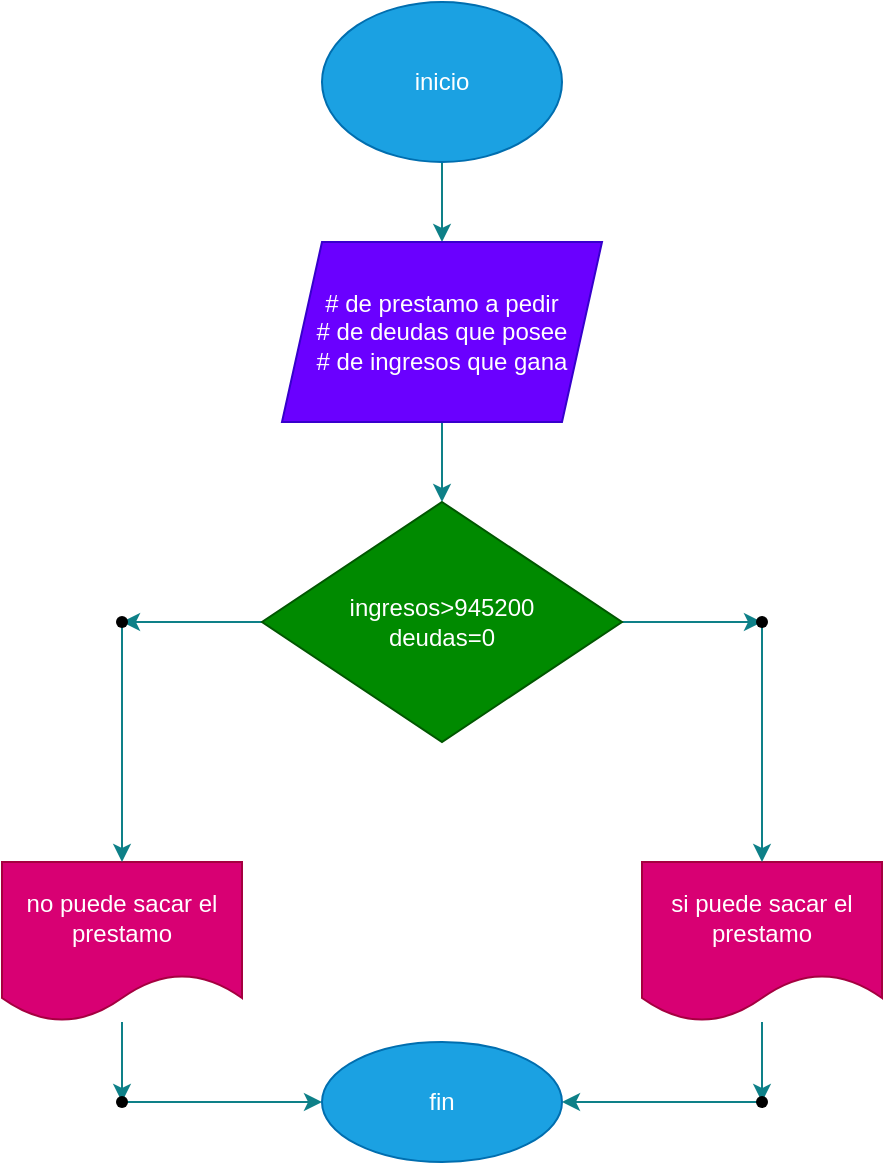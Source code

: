 <mxfile>
    <diagram id="jX1hUU-9lqpJ9xCmNkzj" name="Página-1">
        <mxGraphModel dx="650" dy="472" grid="1" gridSize="10" guides="1" tooltips="1" connect="1" arrows="1" fold="1" page="1" pageScale="1" pageWidth="827" pageHeight="1169" math="0" shadow="0">
            <root>
                <mxCell id="0"/>
                <mxCell id="1" parent="0"/>
                <mxCell id="5" value="" style="edgeStyle=none;html=1;fillColor=#b0e3e6;strokeColor=#0e8088;" edge="1" parent="1" source="2" target="4">
                    <mxGeometry relative="1" as="geometry"/>
                </mxCell>
                <mxCell id="2" value="inicio" style="ellipse;whiteSpace=wrap;html=1;fillColor=#1ba1e2;fontColor=#ffffff;strokeColor=#006EAF;" vertex="1" parent="1">
                    <mxGeometry x="260" y="30" width="120" height="80" as="geometry"/>
                </mxCell>
                <mxCell id="24" value="" style="edgeStyle=none;html=1;fillColor=#b0e3e6;strokeColor=#0e8088;" edge="1" parent="1" source="4" target="6">
                    <mxGeometry relative="1" as="geometry"/>
                </mxCell>
                <mxCell id="4" value="# de prestamo a pedir&lt;br&gt;# de deudas que posee&lt;br&gt;# de ingresos que gana" style="shape=parallelogram;perimeter=parallelogramPerimeter;whiteSpace=wrap;html=1;fixedSize=1;fillColor=#6a00ff;fontColor=#ffffff;strokeColor=#3700CC;" vertex="1" parent="1">
                    <mxGeometry x="240" y="150" width="160" height="90" as="geometry"/>
                </mxCell>
                <mxCell id="11" value="" style="edgeStyle=none;html=1;fillColor=#b0e3e6;strokeColor=#0e8088;" edge="1" parent="1" source="6" target="10">
                    <mxGeometry relative="1" as="geometry"/>
                </mxCell>
                <mxCell id="14" value="" style="edgeStyle=none;html=1;fillColor=#b0e3e6;strokeColor=#0e8088;" edge="1" parent="1" source="6" target="13">
                    <mxGeometry relative="1" as="geometry"/>
                </mxCell>
                <mxCell id="6" value="ingresos&amp;gt;945200&lt;br&gt;deudas=0" style="rhombus;whiteSpace=wrap;html=1;fillColor=#008a00;fontColor=#ffffff;strokeColor=#005700;" vertex="1" parent="1">
                    <mxGeometry x="230" y="280" width="180" height="120" as="geometry"/>
                </mxCell>
                <mxCell id="18" value="" style="edgeStyle=none;html=1;fillColor=#b0e3e6;strokeColor=#0e8088;" edge="1" parent="1" source="8" target="17">
                    <mxGeometry relative="1" as="geometry"/>
                </mxCell>
                <mxCell id="8" value="si puede sacar el prestamo" style="shape=document;whiteSpace=wrap;html=1;boundedLbl=1;fillColor=#d80073;fontColor=#ffffff;strokeColor=#A50040;" vertex="1" parent="1">
                    <mxGeometry x="420" y="460" width="120" height="80" as="geometry"/>
                </mxCell>
                <mxCell id="20" value="" style="edgeStyle=none;html=1;fillColor=#b0e3e6;strokeColor=#0e8088;" edge="1" parent="1" source="9" target="19">
                    <mxGeometry relative="1" as="geometry"/>
                </mxCell>
                <mxCell id="9" value="no puede sacar el prestamo" style="shape=document;whiteSpace=wrap;html=1;boundedLbl=1;fillColor=#d80073;fontColor=#ffffff;strokeColor=#A50040;" vertex="1" parent="1">
                    <mxGeometry x="100" y="460" width="120" height="80" as="geometry"/>
                </mxCell>
                <mxCell id="12" value="" style="edgeStyle=none;html=1;fillColor=#b0e3e6;strokeColor=#0e8088;" edge="1" parent="1" source="10" target="8">
                    <mxGeometry relative="1" as="geometry"/>
                </mxCell>
                <mxCell id="10" value="" style="shape=waypoint;sketch=0;size=6;pointerEvents=1;points=[];fillColor=default;resizable=0;rotatable=0;perimeter=centerPerimeter;snapToPoint=1;" vertex="1" parent="1">
                    <mxGeometry x="460" y="320" width="40" height="40" as="geometry"/>
                </mxCell>
                <mxCell id="15" value="" style="edgeStyle=none;html=1;fillColor=#b0e3e6;strokeColor=#0e8088;" edge="1" parent="1" source="13" target="9">
                    <mxGeometry relative="1" as="geometry"/>
                </mxCell>
                <mxCell id="13" value="" style="shape=waypoint;sketch=0;size=6;pointerEvents=1;points=[];fillColor=default;resizable=0;rotatable=0;perimeter=centerPerimeter;snapToPoint=1;" vertex="1" parent="1">
                    <mxGeometry x="140" y="320" width="40" height="40" as="geometry"/>
                </mxCell>
                <mxCell id="22" value="" style="edgeStyle=none;html=1;fillColor=#b0e3e6;strokeColor=#0e8088;" edge="1" parent="1" source="17" target="21">
                    <mxGeometry relative="1" as="geometry"/>
                </mxCell>
                <mxCell id="17" value="" style="shape=waypoint;sketch=0;size=6;pointerEvents=1;points=[];fillColor=default;resizable=0;rotatable=0;perimeter=centerPerimeter;snapToPoint=1;" vertex="1" parent="1">
                    <mxGeometry x="460" y="560" width="40" height="40" as="geometry"/>
                </mxCell>
                <mxCell id="23" value="" style="edgeStyle=none;html=1;fillColor=#b0e3e6;strokeColor=#0e8088;" edge="1" parent="1" source="19" target="21">
                    <mxGeometry relative="1" as="geometry"/>
                </mxCell>
                <mxCell id="19" value="" style="shape=waypoint;sketch=0;size=6;pointerEvents=1;points=[];fillColor=default;resizable=0;rotatable=0;perimeter=centerPerimeter;snapToPoint=1;" vertex="1" parent="1">
                    <mxGeometry x="140" y="560" width="40" height="40" as="geometry"/>
                </mxCell>
                <mxCell id="21" value="fin" style="ellipse;whiteSpace=wrap;html=1;sketch=0;fillColor=#1ba1e2;fontColor=#ffffff;strokeColor=#006EAF;" vertex="1" parent="1">
                    <mxGeometry x="260" y="550" width="120" height="60" as="geometry"/>
                </mxCell>
            </root>
        </mxGraphModel>
    </diagram>
</mxfile>